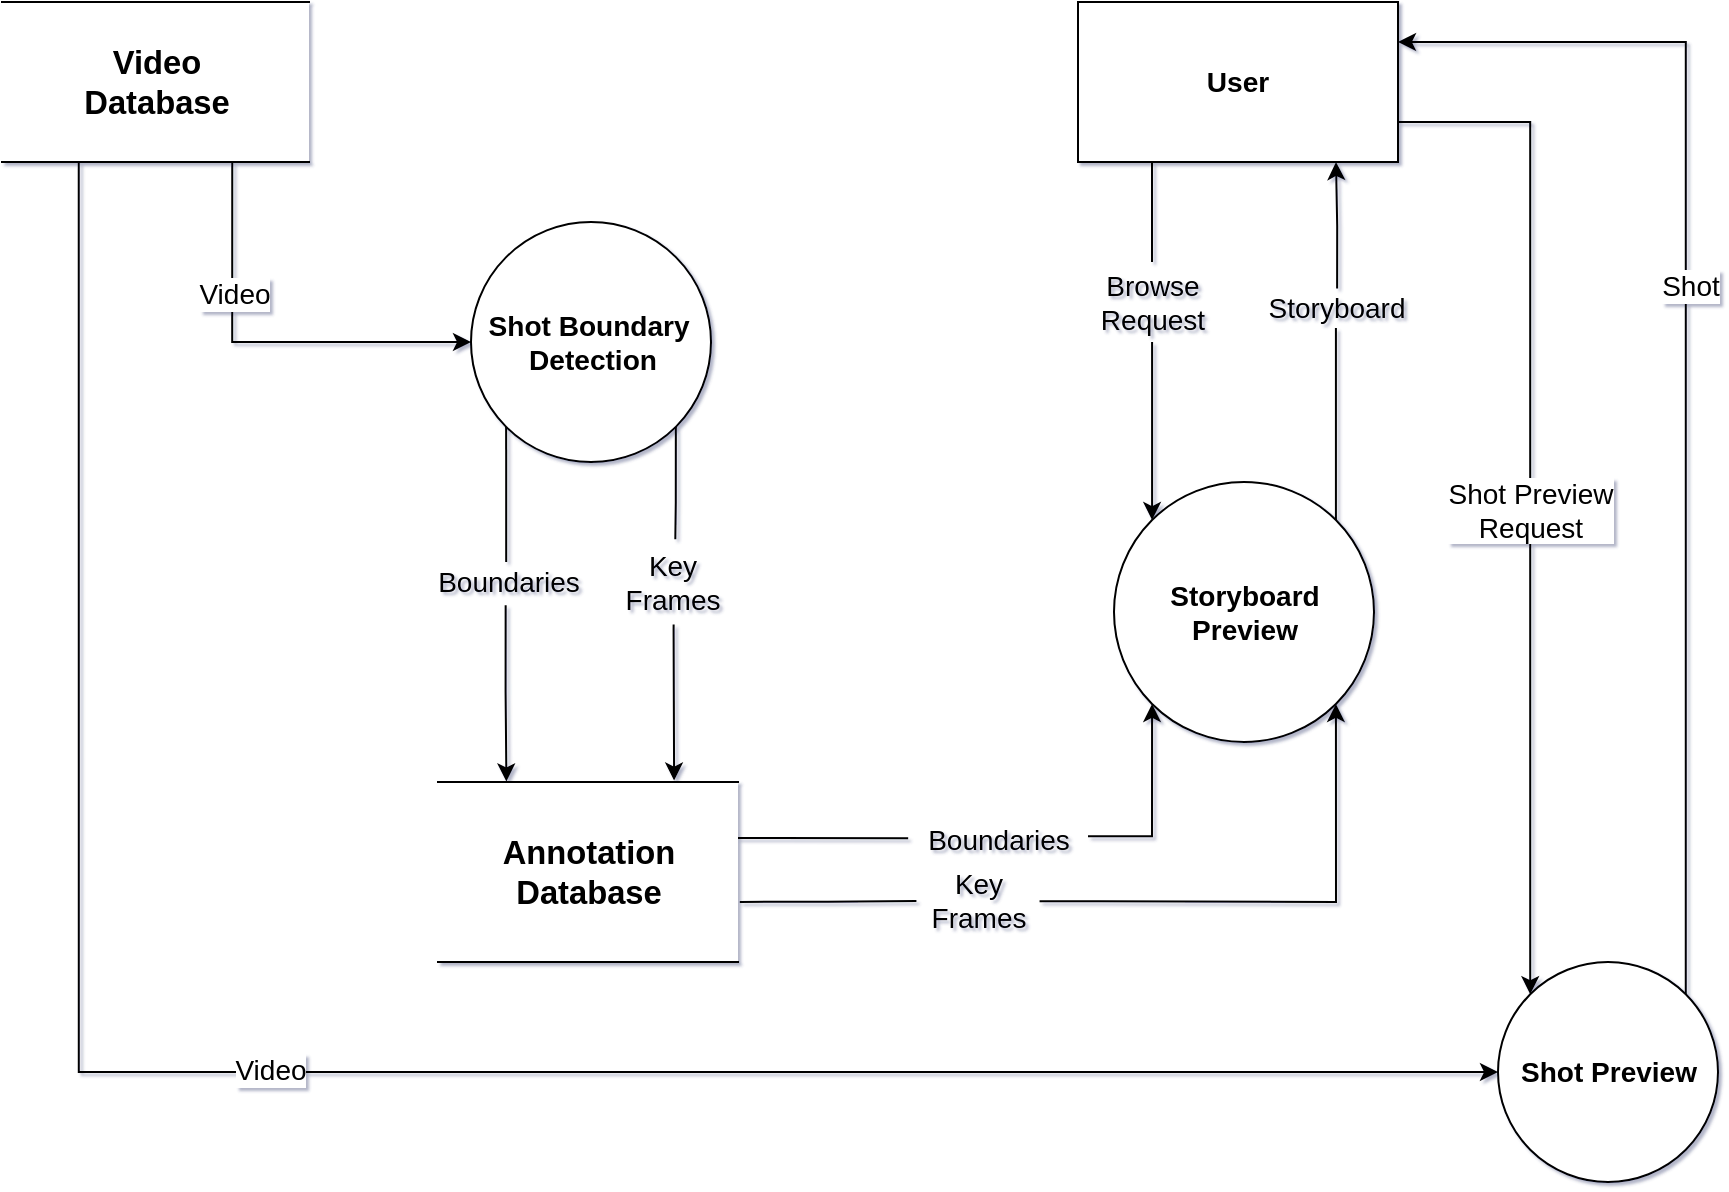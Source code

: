 <mxfile version="16.5.6" type="github">
  <diagram id="02-PtHhv-2V030sNswNj" name="DFD_13220011_Fitra Nurindra">
    <mxGraphModel dx="2297" dy="1452" grid="1" gridSize="10" guides="1" tooltips="1" connect="1" arrows="1" fold="1" page="1" pageScale="1" pageWidth="700" pageHeight="700" background="#ffffff" math="0" shadow="1">
      <root>
        <mxCell id="0" />
        <mxCell id="1" parent="0" />
        <mxCell id="v5PsCEUuSKWW7xDaxbHd-10" style="edgeStyle=orthogonalEdgeStyle;rounded=0;orthogonalLoop=1;jettySize=auto;html=1;entryX=0;entryY=0;entryDx=0;entryDy=0;fontSize=14;startArrow=none;" edge="1" parent="1" source="v5PsCEUuSKWW7xDaxbHd-11" target="v5PsCEUuSKWW7xDaxbHd-2">
          <mxGeometry relative="1" as="geometry" />
        </mxCell>
        <mxCell id="v5PsCEUuSKWW7xDaxbHd-38" style="edgeStyle=orthogonalEdgeStyle;rounded=0;orthogonalLoop=1;jettySize=auto;html=1;exitX=1;exitY=0.75;exitDx=0;exitDy=0;entryX=0;entryY=0;entryDx=0;entryDy=0;fontSize=14;" edge="1" parent="1" source="yM3bDNssDBVkDBdPOBdu-1" target="v5PsCEUuSKWW7xDaxbHd-3">
          <mxGeometry relative="1" as="geometry" />
        </mxCell>
        <mxCell id="v5PsCEUuSKWW7xDaxbHd-40" value="Shot Preview&lt;br&gt;Request" style="edgeLabel;html=1;align=center;verticalAlign=middle;resizable=0;points=[];fontSize=14;" vertex="1" connectable="0" parent="v5PsCEUuSKWW7xDaxbHd-38">
          <mxGeometry x="0.039" relative="1" as="geometry">
            <mxPoint y="-1" as="offset" />
          </mxGeometry>
        </mxCell>
        <mxCell id="yM3bDNssDBVkDBdPOBdu-1" value="&lt;h3&gt;&lt;b&gt;User&lt;/b&gt;&lt;/h3&gt;" style="rounded=0;whiteSpace=wrap;html=1;hachureGap=4;" parent="1" vertex="1">
          <mxGeometry x="114" y="-320" width="160" height="80" as="geometry" />
        </mxCell>
        <mxCell id="v5PsCEUuSKWW7xDaxbHd-25" style="edgeStyle=orthogonalEdgeStyle;rounded=0;orthogonalLoop=1;jettySize=auto;html=1;exitX=0.487;exitY=1.079;exitDx=0;exitDy=0;fontSize=14;entryX=0.228;entryY=-0.003;entryDx=0;entryDy=0;entryPerimeter=0;startArrow=none;exitPerimeter=0;" edge="1" parent="1" source="v5PsCEUuSKWW7xDaxbHd-27" target="v5PsCEUuSKWW7xDaxbHd-15">
          <mxGeometry relative="1" as="geometry">
            <mxPoint x="-171.333" y="50" as="targetPoint" />
          </mxGeometry>
        </mxCell>
        <mxCell id="v5PsCEUuSKWW7xDaxbHd-26" style="edgeStyle=orthogonalEdgeStyle;rounded=0;orthogonalLoop=1;jettySize=auto;html=1;entryX=0.787;entryY=-0.008;entryDx=0;entryDy=0;entryPerimeter=0;fontSize=14;startArrow=none;exitX=0.522;exitY=1.032;exitDx=0;exitDy=0;exitPerimeter=0;" edge="1" parent="1" source="v5PsCEUuSKWW7xDaxbHd-29" target="v5PsCEUuSKWW7xDaxbHd-15">
          <mxGeometry relative="1" as="geometry">
            <mxPoint x="-76" y="-6" as="sourcePoint" />
            <Array as="points">
              <mxPoint x="-88" y="-6" />
              <mxPoint x="-88" y="-6" />
            </Array>
          </mxGeometry>
        </mxCell>
        <mxCell id="v5PsCEUuSKWW7xDaxbHd-1" value="&lt;h3&gt;Shot Boundary&amp;nbsp;&lt;br&gt;Detection&lt;br&gt;&lt;/h3&gt;" style="shape=ellipse;html=1;dashed=0;whitespace=wrap;aspect=fixed;perimeter=ellipsePerimeter;align=center;" vertex="1" parent="1">
          <mxGeometry x="-189.5" y="-210" width="120" height="120" as="geometry" />
        </mxCell>
        <mxCell id="v5PsCEUuSKWW7xDaxbHd-9" style="edgeStyle=orthogonalEdgeStyle;rounded=0;orthogonalLoop=1;jettySize=auto;html=1;fontSize=14;startArrow=none;exitX=0.507;exitY=0.014;exitDx=0;exitDy=0;exitPerimeter=0;" edge="1" parent="1" source="v5PsCEUuSKWW7xDaxbHd-13">
          <mxGeometry relative="1" as="geometry">
            <mxPoint x="243" y="-170" as="sourcePoint" />
            <mxPoint x="243" y="-240" as="targetPoint" />
            <Array as="points" />
          </mxGeometry>
        </mxCell>
        <mxCell id="v5PsCEUuSKWW7xDaxbHd-2" value="&lt;h3&gt;&lt;b style=&quot;font-size: 12px&quot;&gt;&lt;span style=&quot;font-size: 14px&quot;&gt;Storyboard&lt;/span&gt;&lt;/b&gt;&lt;br&gt;&lt;b style=&quot;font-size: 12px&quot;&gt;&lt;span style=&quot;font-size: 14px&quot;&gt;Preview&lt;/span&gt;&lt;/b&gt;&lt;br&gt;&lt;/h3&gt;" style="shape=ellipse;html=1;dashed=0;whitespace=wrap;aspect=fixed;perimeter=ellipsePerimeter;align=center;" vertex="1" parent="1">
          <mxGeometry x="132" y="-80" width="130" height="130" as="geometry" />
        </mxCell>
        <mxCell id="v5PsCEUuSKWW7xDaxbHd-39" style="edgeStyle=orthogonalEdgeStyle;rounded=0;orthogonalLoop=1;jettySize=auto;html=1;exitX=1;exitY=0;exitDx=0;exitDy=0;entryX=1;entryY=0.25;entryDx=0;entryDy=0;fontSize=14;" edge="1" parent="1" source="v5PsCEUuSKWW7xDaxbHd-3" target="yM3bDNssDBVkDBdPOBdu-1">
          <mxGeometry relative="1" as="geometry">
            <Array as="points">
              <mxPoint x="418" y="-300" />
            </Array>
          </mxGeometry>
        </mxCell>
        <mxCell id="v5PsCEUuSKWW7xDaxbHd-41" value="Shot" style="edgeLabel;html=1;align=center;verticalAlign=middle;resizable=0;points=[];fontSize=14;" vertex="1" connectable="0" parent="v5PsCEUuSKWW7xDaxbHd-39">
          <mxGeometry x="0.146" y="-2" relative="1" as="geometry">
            <mxPoint y="1" as="offset" />
          </mxGeometry>
        </mxCell>
        <mxCell id="v5PsCEUuSKWW7xDaxbHd-3" value="&lt;h3&gt;&lt;span style=&quot;font-size: 14px&quot;&gt;Shot Preview&lt;/span&gt;&lt;/h3&gt;" style="shape=ellipse;html=1;dashed=0;whitespace=wrap;aspect=fixed;perimeter=ellipsePerimeter;align=center;" vertex="1" parent="1">
          <mxGeometry x="324" y="160" width="110" height="110" as="geometry" />
        </mxCell>
        <mxCell id="v5PsCEUuSKWW7xDaxbHd-11" value="Browse&lt;br&gt;Request" style="text;html=1;align=center;verticalAlign=middle;resizable=0;points=[];autosize=1;strokeColor=none;fillColor=none;fontSize=14;" vertex="1" parent="1">
          <mxGeometry x="116" y="-190" width="70" height="40" as="geometry" />
        </mxCell>
        <mxCell id="v5PsCEUuSKWW7xDaxbHd-12" value="" style="edgeStyle=orthogonalEdgeStyle;rounded=0;orthogonalLoop=1;jettySize=auto;html=1;fontSize=14;endArrow=none;exitX=0.25;exitY=1;exitDx=0;exitDy=0;" edge="1" parent="1" source="yM3bDNssDBVkDBdPOBdu-1" target="v5PsCEUuSKWW7xDaxbHd-11">
          <mxGeometry relative="1" as="geometry">
            <mxPoint x="174" y="-220" as="sourcePoint" />
            <mxPoint x="154" y="-200" as="targetPoint" />
            <Array as="points">
              <mxPoint x="151" y="-240" />
            </Array>
          </mxGeometry>
        </mxCell>
        <mxCell id="v5PsCEUuSKWW7xDaxbHd-13" value="Storyboard" style="text;html=1;align=center;verticalAlign=middle;resizable=0;points=[];autosize=1;strokeColor=none;fillColor=none;fontSize=14;" vertex="1" parent="1">
          <mxGeometry x="203" y="-177" width="80" height="20" as="geometry" />
        </mxCell>
        <mxCell id="v5PsCEUuSKWW7xDaxbHd-14" value="" style="edgeStyle=orthogonalEdgeStyle;rounded=0;orthogonalLoop=1;jettySize=auto;html=1;exitX=1;exitY=0;exitDx=0;exitDy=0;fontSize=14;endArrow=none;" edge="1" parent="1" source="v5PsCEUuSKWW7xDaxbHd-2" target="v5PsCEUuSKWW7xDaxbHd-13">
          <mxGeometry relative="1" as="geometry">
            <mxPoint x="243" y="-60.962" as="sourcePoint" />
            <mxPoint x="243" y="-240" as="targetPoint" />
            <Array as="points" />
          </mxGeometry>
        </mxCell>
        <mxCell id="v5PsCEUuSKWW7xDaxbHd-16" style="edgeStyle=orthogonalEdgeStyle;rounded=0;orthogonalLoop=1;jettySize=auto;html=1;exitX=1;exitY=0.406;exitDx=0;exitDy=0;entryX=0;entryY=1;entryDx=0;entryDy=0;fontSize=14;startArrow=none;exitPerimeter=0;" edge="1" parent="1" source="v5PsCEUuSKWW7xDaxbHd-18" target="v5PsCEUuSKWW7xDaxbHd-2">
          <mxGeometry relative="1" as="geometry" />
        </mxCell>
        <mxCell id="v5PsCEUuSKWW7xDaxbHd-17" style="edgeStyle=orthogonalEdgeStyle;rounded=0;orthogonalLoop=1;jettySize=auto;html=1;entryX=1;entryY=1;entryDx=0;entryDy=0;fontSize=14;startArrow=none;exitX=1.013;exitY=0.516;exitDx=0;exitDy=0;exitPerimeter=0;" edge="1" parent="1" source="v5PsCEUuSKWW7xDaxbHd-20" target="v5PsCEUuSKWW7xDaxbHd-2">
          <mxGeometry relative="1" as="geometry">
            <mxPoint x="104" y="129" as="sourcePoint" />
            <Array as="points">
              <mxPoint x="124" y="130" />
              <mxPoint x="243" y="130" />
            </Array>
          </mxGeometry>
        </mxCell>
        <mxCell id="v5PsCEUuSKWW7xDaxbHd-15" value="&lt;h3&gt;Annotation&lt;br&gt;Database&lt;br&gt;&lt;/h3&gt;" style="html=1;dashed=0;whitespace=wrap;shape=partialRectangle;right=0;left=0;fontSize=14;" vertex="1" parent="1">
          <mxGeometry x="-206" y="70" width="150" height="90" as="geometry" />
        </mxCell>
        <mxCell id="v5PsCEUuSKWW7xDaxbHd-18" value="Boundaries" style="text;html=1;align=center;verticalAlign=middle;resizable=0;points=[];autosize=1;strokeColor=none;fillColor=none;fontSize=14;" vertex="1" parent="1">
          <mxGeometry x="29" y="89" width="90" height="20" as="geometry" />
        </mxCell>
        <mxCell id="v5PsCEUuSKWW7xDaxbHd-19" value="" style="edgeStyle=orthogonalEdgeStyle;rounded=0;orthogonalLoop=1;jettySize=auto;html=1;entryX=0.001;entryY=0.455;entryDx=0;entryDy=0;fontSize=14;endArrow=none;entryPerimeter=0;" edge="1" parent="1" source="v5PsCEUuSKWW7xDaxbHd-15" target="v5PsCEUuSKWW7xDaxbHd-18">
          <mxGeometry relative="1" as="geometry">
            <mxPoint x="-26" y="97.5" as="sourcePoint" />
            <mxPoint x="151.038" y="30.962" as="targetPoint" />
            <Array as="points">
              <mxPoint x="-36" y="98" />
              <mxPoint x="-36" y="98" />
            </Array>
          </mxGeometry>
        </mxCell>
        <mxCell id="v5PsCEUuSKWW7xDaxbHd-20" value="Key&lt;br&gt;Frames" style="text;html=1;align=center;verticalAlign=middle;resizable=0;points=[];autosize=1;strokeColor=none;fillColor=none;fontSize=14;" vertex="1" parent="1">
          <mxGeometry x="34" y="109" width="60" height="40" as="geometry" />
        </mxCell>
        <mxCell id="v5PsCEUuSKWW7xDaxbHd-21" value="" style="edgeStyle=orthogonalEdgeStyle;rounded=0;orthogonalLoop=1;jettySize=auto;html=1;fontSize=14;endArrow=none;exitX=1.006;exitY=0.666;exitDx=0;exitDy=0;exitPerimeter=0;entryX=-0.013;entryY=0.511;entryDx=0;entryDy=0;entryPerimeter=0;" edge="1" parent="1" source="v5PsCEUuSKWW7xDaxbHd-15" target="v5PsCEUuSKWW7xDaxbHd-20">
          <mxGeometry relative="1" as="geometry">
            <mxPoint x="-16" y="129.86" as="sourcePoint" />
            <mxPoint x="24" y="129.86" as="targetPoint" />
            <Array as="points" />
          </mxGeometry>
        </mxCell>
        <mxCell id="v5PsCEUuSKWW7xDaxbHd-27" value="Boundaries" style="text;html=1;align=center;verticalAlign=middle;resizable=0;points=[];autosize=1;strokeColor=none;fillColor=none;fontSize=14;" vertex="1" parent="1">
          <mxGeometry x="-216" y="-40" width="90" height="20" as="geometry" />
        </mxCell>
        <mxCell id="v5PsCEUuSKWW7xDaxbHd-28" value="" style="edgeStyle=orthogonalEdgeStyle;rounded=0;orthogonalLoop=1;jettySize=auto;html=1;exitX=0;exitY=1;exitDx=0;exitDy=0;fontSize=14;endArrow=none;entryX=0.49;entryY=0;entryDx=0;entryDy=0;entryPerimeter=0;" edge="1" parent="1" source="v5PsCEUuSKWW7xDaxbHd-1" target="v5PsCEUuSKWW7xDaxbHd-27">
          <mxGeometry relative="1" as="geometry">
            <mxPoint x="-286" y="-65" as="targetPoint" />
            <mxPoint x="-171.926" y="-107.574" as="sourcePoint" />
            <Array as="points" />
          </mxGeometry>
        </mxCell>
        <mxCell id="v5PsCEUuSKWW7xDaxbHd-29" value="Key&lt;br&gt;Frames" style="text;html=1;align=center;verticalAlign=middle;resizable=0;points=[];autosize=1;strokeColor=none;fillColor=none;fontSize=14;" vertex="1" parent="1">
          <mxGeometry x="-119.5" y="-50" width="60" height="40" as="geometry" />
        </mxCell>
        <mxCell id="v5PsCEUuSKWW7xDaxbHd-30" value="" style="edgeStyle=orthogonalEdgeStyle;rounded=0;orthogonalLoop=1;jettySize=auto;html=1;exitX=1;exitY=1;exitDx=0;exitDy=0;fontSize=14;endArrow=none;entryX=0.536;entryY=-0.034;entryDx=0;entryDy=0;entryPerimeter=0;" edge="1" parent="1" source="v5PsCEUuSKWW7xDaxbHd-1" target="v5PsCEUuSKWW7xDaxbHd-29">
          <mxGeometry relative="1" as="geometry">
            <mxPoint x="-87.074" y="-107.574" as="sourcePoint" />
            <mxPoint x="-66" y="-70" as="targetPoint" />
            <Array as="points">
              <mxPoint x="-87" y="-70" />
            </Array>
          </mxGeometry>
        </mxCell>
        <mxCell id="v5PsCEUuSKWW7xDaxbHd-33" style="edgeStyle=orthogonalEdgeStyle;rounded=0;orthogonalLoop=1;jettySize=auto;html=1;exitX=0.75;exitY=1;exitDx=0;exitDy=0;entryX=0;entryY=0.5;entryDx=0;entryDy=0;fontSize=14;" edge="1" parent="1" source="v5PsCEUuSKWW7xDaxbHd-32" target="v5PsCEUuSKWW7xDaxbHd-1">
          <mxGeometry relative="1" as="geometry" />
        </mxCell>
        <mxCell id="v5PsCEUuSKWW7xDaxbHd-35" value="Video" style="edgeLabel;html=1;align=center;verticalAlign=middle;resizable=0;points=[];fontSize=14;" vertex="1" connectable="0" parent="v5PsCEUuSKWW7xDaxbHd-33">
          <mxGeometry x="-0.373" y="1" relative="1" as="geometry">
            <mxPoint as="offset" />
          </mxGeometry>
        </mxCell>
        <mxCell id="v5PsCEUuSKWW7xDaxbHd-36" style="edgeStyle=orthogonalEdgeStyle;rounded=0;orthogonalLoop=1;jettySize=auto;html=1;exitX=0.25;exitY=1;exitDx=0;exitDy=0;entryX=0;entryY=0.5;entryDx=0;entryDy=0;fontSize=14;" edge="1" parent="1" source="v5PsCEUuSKWW7xDaxbHd-32" target="v5PsCEUuSKWW7xDaxbHd-3">
          <mxGeometry relative="1" as="geometry" />
        </mxCell>
        <mxCell id="v5PsCEUuSKWW7xDaxbHd-37" value="Video" style="edgeLabel;html=1;align=center;verticalAlign=middle;resizable=0;points=[];fontSize=14;" vertex="1" connectable="0" parent="v5PsCEUuSKWW7xDaxbHd-36">
          <mxGeometry x="-0.053" y="1" relative="1" as="geometry">
            <mxPoint x="-1" as="offset" />
          </mxGeometry>
        </mxCell>
        <mxCell id="v5PsCEUuSKWW7xDaxbHd-32" value="&lt;h3&gt;Video&lt;br&gt;Database&lt;br&gt;&lt;/h3&gt;" style="html=1;dashed=0;whitespace=wrap;shape=partialRectangle;right=0;left=0;fontSize=14;" vertex="1" parent="1">
          <mxGeometry x="-424" y="-320" width="153.5" height="80" as="geometry" />
        </mxCell>
      </root>
    </mxGraphModel>
  </diagram>
</mxfile>
